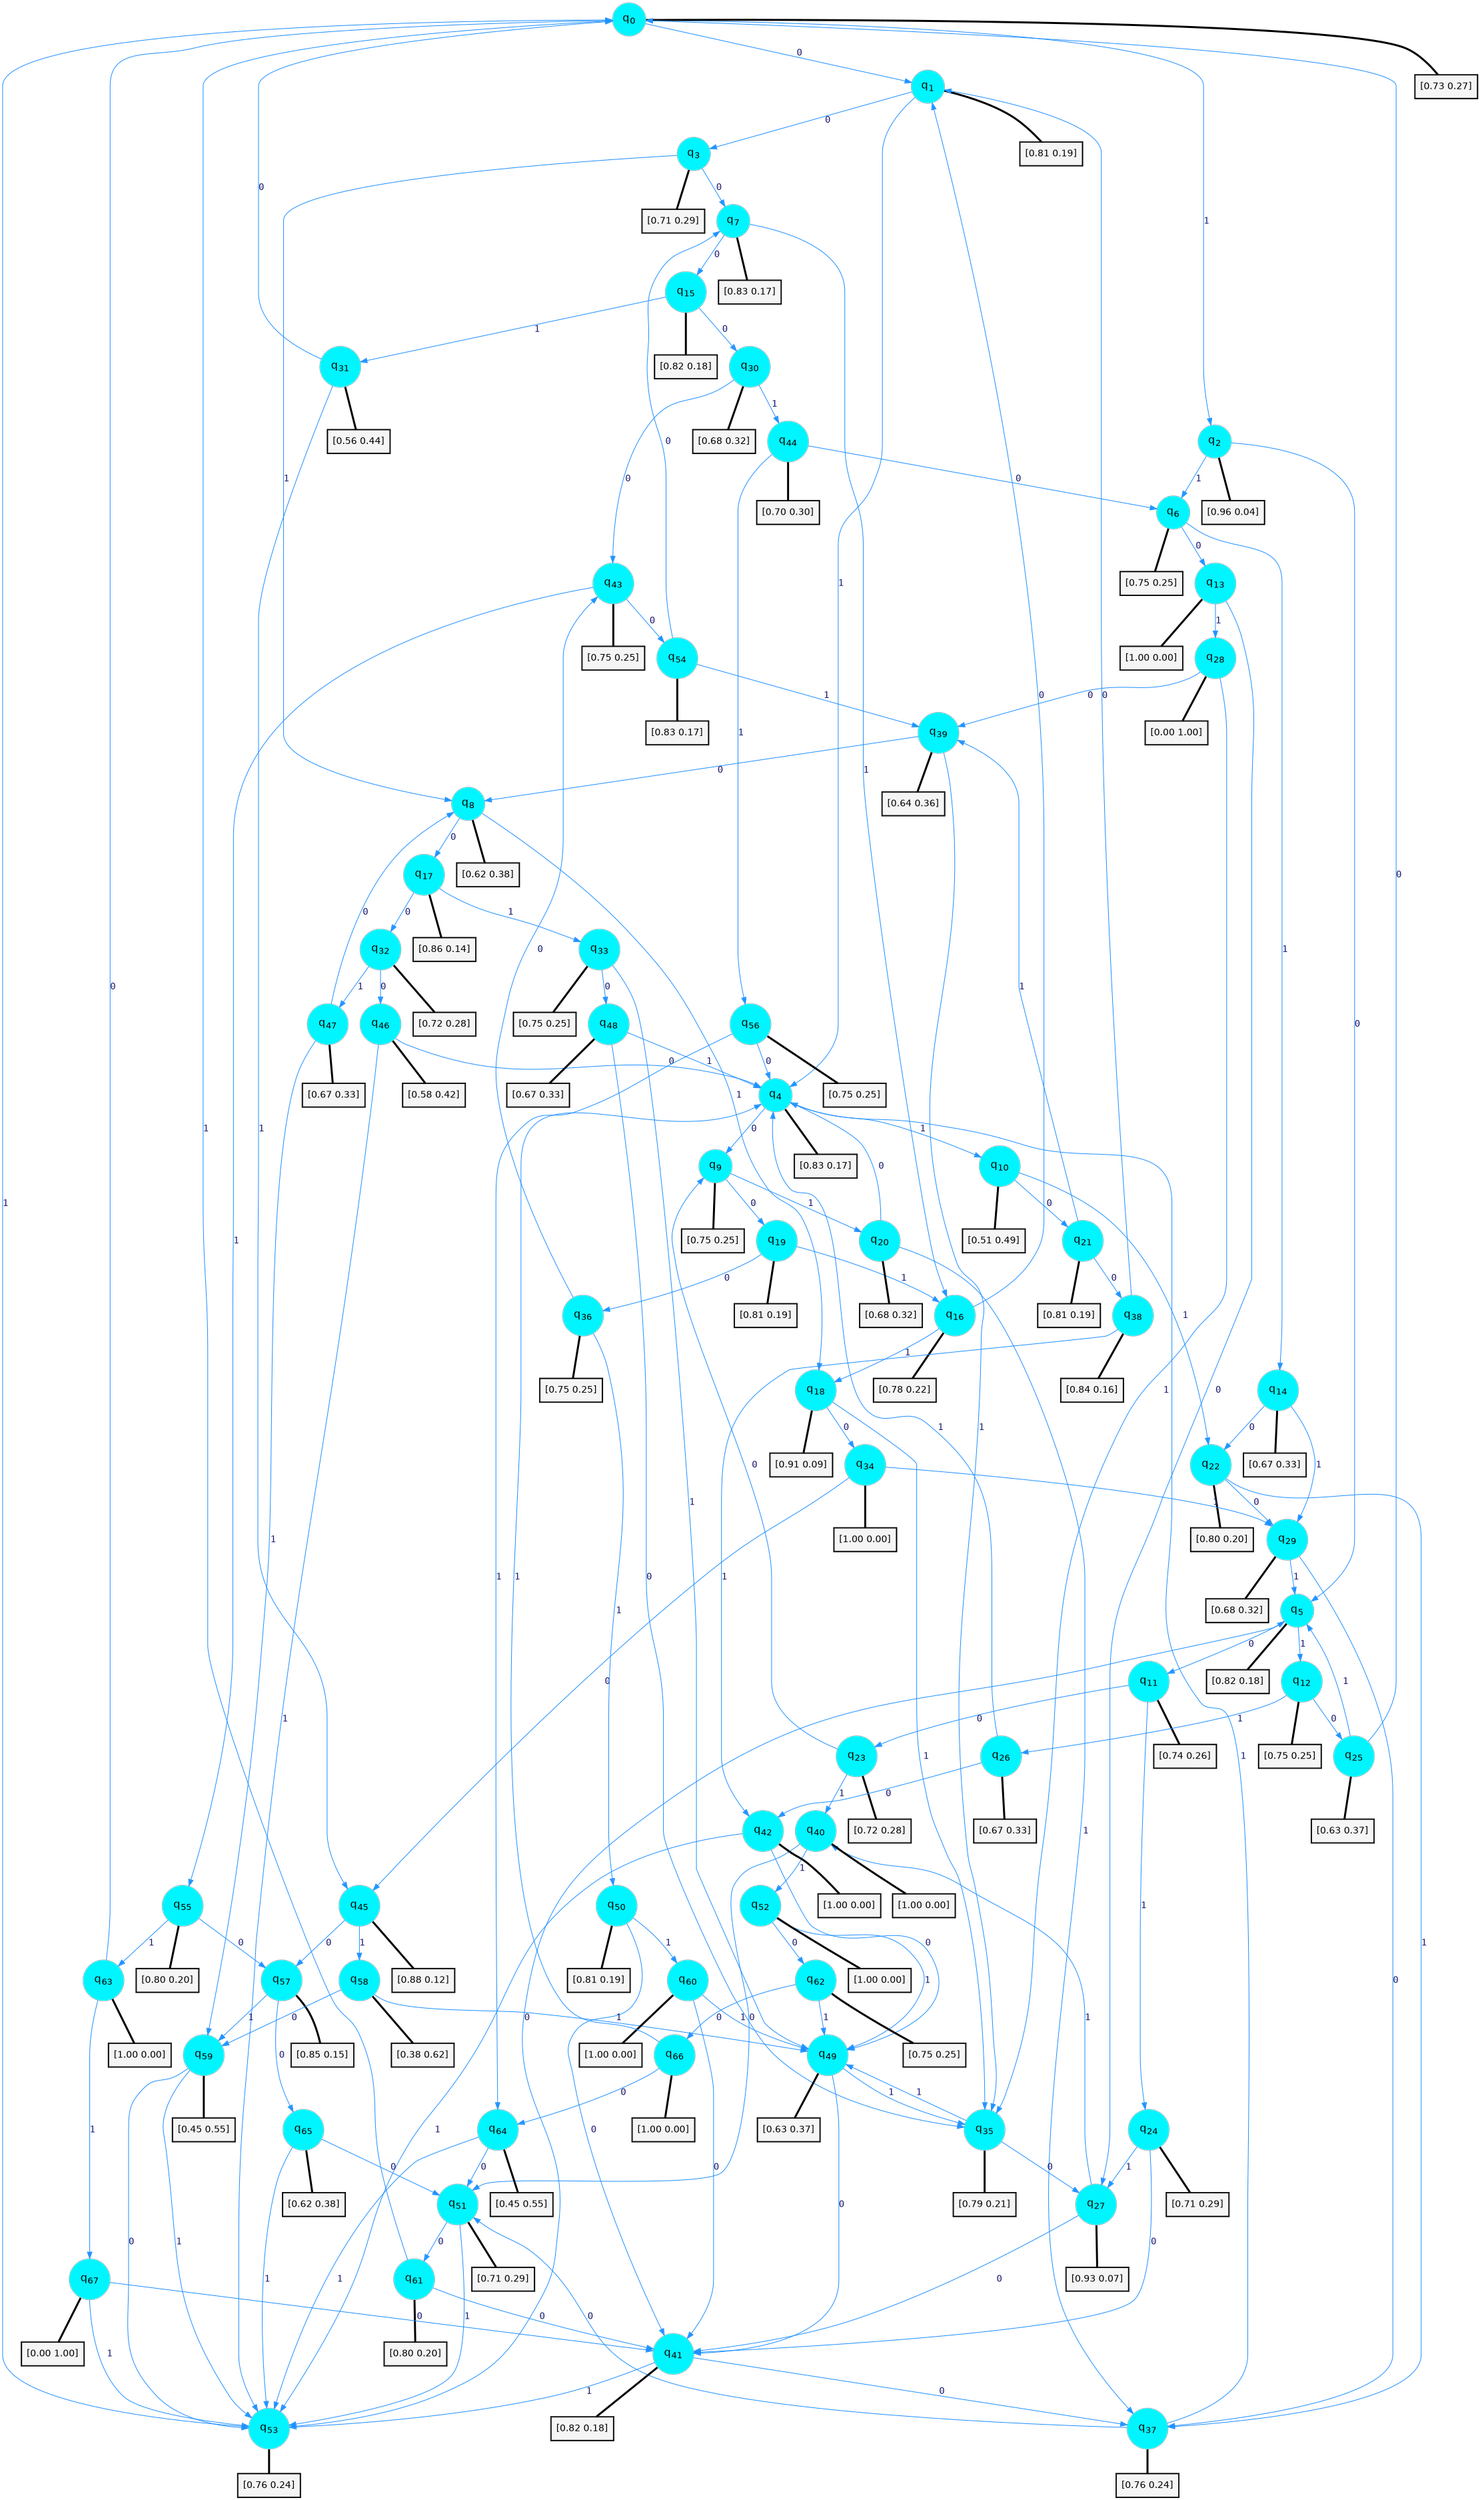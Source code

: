 digraph G {
graph [
bgcolor=transparent, dpi=300, rankdir=TD, size="40,25"];
node [
color=gray, fillcolor=turquoise1, fontcolor=black, fontname=Helvetica, fontsize=16, fontweight=bold, shape=circle, style=filled];
edge [
arrowsize=1, color=dodgerblue1, fontcolor=midnightblue, fontname=courier, fontweight=bold, penwidth=1, style=solid, weight=20];
0[label=<q<SUB>0</SUB>>];
1[label=<q<SUB>1</SUB>>];
2[label=<q<SUB>2</SUB>>];
3[label=<q<SUB>3</SUB>>];
4[label=<q<SUB>4</SUB>>];
5[label=<q<SUB>5</SUB>>];
6[label=<q<SUB>6</SUB>>];
7[label=<q<SUB>7</SUB>>];
8[label=<q<SUB>8</SUB>>];
9[label=<q<SUB>9</SUB>>];
10[label=<q<SUB>10</SUB>>];
11[label=<q<SUB>11</SUB>>];
12[label=<q<SUB>12</SUB>>];
13[label=<q<SUB>13</SUB>>];
14[label=<q<SUB>14</SUB>>];
15[label=<q<SUB>15</SUB>>];
16[label=<q<SUB>16</SUB>>];
17[label=<q<SUB>17</SUB>>];
18[label=<q<SUB>18</SUB>>];
19[label=<q<SUB>19</SUB>>];
20[label=<q<SUB>20</SUB>>];
21[label=<q<SUB>21</SUB>>];
22[label=<q<SUB>22</SUB>>];
23[label=<q<SUB>23</SUB>>];
24[label=<q<SUB>24</SUB>>];
25[label=<q<SUB>25</SUB>>];
26[label=<q<SUB>26</SUB>>];
27[label=<q<SUB>27</SUB>>];
28[label=<q<SUB>28</SUB>>];
29[label=<q<SUB>29</SUB>>];
30[label=<q<SUB>30</SUB>>];
31[label=<q<SUB>31</SUB>>];
32[label=<q<SUB>32</SUB>>];
33[label=<q<SUB>33</SUB>>];
34[label=<q<SUB>34</SUB>>];
35[label=<q<SUB>35</SUB>>];
36[label=<q<SUB>36</SUB>>];
37[label=<q<SUB>37</SUB>>];
38[label=<q<SUB>38</SUB>>];
39[label=<q<SUB>39</SUB>>];
40[label=<q<SUB>40</SUB>>];
41[label=<q<SUB>41</SUB>>];
42[label=<q<SUB>42</SUB>>];
43[label=<q<SUB>43</SUB>>];
44[label=<q<SUB>44</SUB>>];
45[label=<q<SUB>45</SUB>>];
46[label=<q<SUB>46</SUB>>];
47[label=<q<SUB>47</SUB>>];
48[label=<q<SUB>48</SUB>>];
49[label=<q<SUB>49</SUB>>];
50[label=<q<SUB>50</SUB>>];
51[label=<q<SUB>51</SUB>>];
52[label=<q<SUB>52</SUB>>];
53[label=<q<SUB>53</SUB>>];
54[label=<q<SUB>54</SUB>>];
55[label=<q<SUB>55</SUB>>];
56[label=<q<SUB>56</SUB>>];
57[label=<q<SUB>57</SUB>>];
58[label=<q<SUB>58</SUB>>];
59[label=<q<SUB>59</SUB>>];
60[label=<q<SUB>60</SUB>>];
61[label=<q<SUB>61</SUB>>];
62[label=<q<SUB>62</SUB>>];
63[label=<q<SUB>63</SUB>>];
64[label=<q<SUB>64</SUB>>];
65[label=<q<SUB>65</SUB>>];
66[label=<q<SUB>66</SUB>>];
67[label=<q<SUB>67</SUB>>];
68[label="[0.73 0.27]", shape=box,fontcolor=black, fontname=Helvetica, fontsize=14, penwidth=2, fillcolor=whitesmoke,color=black];
69[label="[0.81 0.19]", shape=box,fontcolor=black, fontname=Helvetica, fontsize=14, penwidth=2, fillcolor=whitesmoke,color=black];
70[label="[0.96 0.04]", shape=box,fontcolor=black, fontname=Helvetica, fontsize=14, penwidth=2, fillcolor=whitesmoke,color=black];
71[label="[0.71 0.29]", shape=box,fontcolor=black, fontname=Helvetica, fontsize=14, penwidth=2, fillcolor=whitesmoke,color=black];
72[label="[0.83 0.17]", shape=box,fontcolor=black, fontname=Helvetica, fontsize=14, penwidth=2, fillcolor=whitesmoke,color=black];
73[label="[0.82 0.18]", shape=box,fontcolor=black, fontname=Helvetica, fontsize=14, penwidth=2, fillcolor=whitesmoke,color=black];
74[label="[0.75 0.25]", shape=box,fontcolor=black, fontname=Helvetica, fontsize=14, penwidth=2, fillcolor=whitesmoke,color=black];
75[label="[0.83 0.17]", shape=box,fontcolor=black, fontname=Helvetica, fontsize=14, penwidth=2, fillcolor=whitesmoke,color=black];
76[label="[0.62 0.38]", shape=box,fontcolor=black, fontname=Helvetica, fontsize=14, penwidth=2, fillcolor=whitesmoke,color=black];
77[label="[0.75 0.25]", shape=box,fontcolor=black, fontname=Helvetica, fontsize=14, penwidth=2, fillcolor=whitesmoke,color=black];
78[label="[0.51 0.49]", shape=box,fontcolor=black, fontname=Helvetica, fontsize=14, penwidth=2, fillcolor=whitesmoke,color=black];
79[label="[0.74 0.26]", shape=box,fontcolor=black, fontname=Helvetica, fontsize=14, penwidth=2, fillcolor=whitesmoke,color=black];
80[label="[0.75 0.25]", shape=box,fontcolor=black, fontname=Helvetica, fontsize=14, penwidth=2, fillcolor=whitesmoke,color=black];
81[label="[1.00 0.00]", shape=box,fontcolor=black, fontname=Helvetica, fontsize=14, penwidth=2, fillcolor=whitesmoke,color=black];
82[label="[0.67 0.33]", shape=box,fontcolor=black, fontname=Helvetica, fontsize=14, penwidth=2, fillcolor=whitesmoke,color=black];
83[label="[0.82 0.18]", shape=box,fontcolor=black, fontname=Helvetica, fontsize=14, penwidth=2, fillcolor=whitesmoke,color=black];
84[label="[0.78 0.22]", shape=box,fontcolor=black, fontname=Helvetica, fontsize=14, penwidth=2, fillcolor=whitesmoke,color=black];
85[label="[0.86 0.14]", shape=box,fontcolor=black, fontname=Helvetica, fontsize=14, penwidth=2, fillcolor=whitesmoke,color=black];
86[label="[0.91 0.09]", shape=box,fontcolor=black, fontname=Helvetica, fontsize=14, penwidth=2, fillcolor=whitesmoke,color=black];
87[label="[0.81 0.19]", shape=box,fontcolor=black, fontname=Helvetica, fontsize=14, penwidth=2, fillcolor=whitesmoke,color=black];
88[label="[0.68 0.32]", shape=box,fontcolor=black, fontname=Helvetica, fontsize=14, penwidth=2, fillcolor=whitesmoke,color=black];
89[label="[0.81 0.19]", shape=box,fontcolor=black, fontname=Helvetica, fontsize=14, penwidth=2, fillcolor=whitesmoke,color=black];
90[label="[0.80 0.20]", shape=box,fontcolor=black, fontname=Helvetica, fontsize=14, penwidth=2, fillcolor=whitesmoke,color=black];
91[label="[0.72 0.28]", shape=box,fontcolor=black, fontname=Helvetica, fontsize=14, penwidth=2, fillcolor=whitesmoke,color=black];
92[label="[0.71 0.29]", shape=box,fontcolor=black, fontname=Helvetica, fontsize=14, penwidth=2, fillcolor=whitesmoke,color=black];
93[label="[0.63 0.37]", shape=box,fontcolor=black, fontname=Helvetica, fontsize=14, penwidth=2, fillcolor=whitesmoke,color=black];
94[label="[0.67 0.33]", shape=box,fontcolor=black, fontname=Helvetica, fontsize=14, penwidth=2, fillcolor=whitesmoke,color=black];
95[label="[0.93 0.07]", shape=box,fontcolor=black, fontname=Helvetica, fontsize=14, penwidth=2, fillcolor=whitesmoke,color=black];
96[label="[0.00 1.00]", shape=box,fontcolor=black, fontname=Helvetica, fontsize=14, penwidth=2, fillcolor=whitesmoke,color=black];
97[label="[0.68 0.32]", shape=box,fontcolor=black, fontname=Helvetica, fontsize=14, penwidth=2, fillcolor=whitesmoke,color=black];
98[label="[0.68 0.32]", shape=box,fontcolor=black, fontname=Helvetica, fontsize=14, penwidth=2, fillcolor=whitesmoke,color=black];
99[label="[0.56 0.44]", shape=box,fontcolor=black, fontname=Helvetica, fontsize=14, penwidth=2, fillcolor=whitesmoke,color=black];
100[label="[0.72 0.28]", shape=box,fontcolor=black, fontname=Helvetica, fontsize=14, penwidth=2, fillcolor=whitesmoke,color=black];
101[label="[0.75 0.25]", shape=box,fontcolor=black, fontname=Helvetica, fontsize=14, penwidth=2, fillcolor=whitesmoke,color=black];
102[label="[1.00 0.00]", shape=box,fontcolor=black, fontname=Helvetica, fontsize=14, penwidth=2, fillcolor=whitesmoke,color=black];
103[label="[0.79 0.21]", shape=box,fontcolor=black, fontname=Helvetica, fontsize=14, penwidth=2, fillcolor=whitesmoke,color=black];
104[label="[0.75 0.25]", shape=box,fontcolor=black, fontname=Helvetica, fontsize=14, penwidth=2, fillcolor=whitesmoke,color=black];
105[label="[0.76 0.24]", shape=box,fontcolor=black, fontname=Helvetica, fontsize=14, penwidth=2, fillcolor=whitesmoke,color=black];
106[label="[0.84 0.16]", shape=box,fontcolor=black, fontname=Helvetica, fontsize=14, penwidth=2, fillcolor=whitesmoke,color=black];
107[label="[0.64 0.36]", shape=box,fontcolor=black, fontname=Helvetica, fontsize=14, penwidth=2, fillcolor=whitesmoke,color=black];
108[label="[1.00 0.00]", shape=box,fontcolor=black, fontname=Helvetica, fontsize=14, penwidth=2, fillcolor=whitesmoke,color=black];
109[label="[0.82 0.18]", shape=box,fontcolor=black, fontname=Helvetica, fontsize=14, penwidth=2, fillcolor=whitesmoke,color=black];
110[label="[1.00 0.00]", shape=box,fontcolor=black, fontname=Helvetica, fontsize=14, penwidth=2, fillcolor=whitesmoke,color=black];
111[label="[0.75 0.25]", shape=box,fontcolor=black, fontname=Helvetica, fontsize=14, penwidth=2, fillcolor=whitesmoke,color=black];
112[label="[0.70 0.30]", shape=box,fontcolor=black, fontname=Helvetica, fontsize=14, penwidth=2, fillcolor=whitesmoke,color=black];
113[label="[0.88 0.12]", shape=box,fontcolor=black, fontname=Helvetica, fontsize=14, penwidth=2, fillcolor=whitesmoke,color=black];
114[label="[0.58 0.42]", shape=box,fontcolor=black, fontname=Helvetica, fontsize=14, penwidth=2, fillcolor=whitesmoke,color=black];
115[label="[0.67 0.33]", shape=box,fontcolor=black, fontname=Helvetica, fontsize=14, penwidth=2, fillcolor=whitesmoke,color=black];
116[label="[0.67 0.33]", shape=box,fontcolor=black, fontname=Helvetica, fontsize=14, penwidth=2, fillcolor=whitesmoke,color=black];
117[label="[0.63 0.37]", shape=box,fontcolor=black, fontname=Helvetica, fontsize=14, penwidth=2, fillcolor=whitesmoke,color=black];
118[label="[0.81 0.19]", shape=box,fontcolor=black, fontname=Helvetica, fontsize=14, penwidth=2, fillcolor=whitesmoke,color=black];
119[label="[0.71 0.29]", shape=box,fontcolor=black, fontname=Helvetica, fontsize=14, penwidth=2, fillcolor=whitesmoke,color=black];
120[label="[1.00 0.00]", shape=box,fontcolor=black, fontname=Helvetica, fontsize=14, penwidth=2, fillcolor=whitesmoke,color=black];
121[label="[0.76 0.24]", shape=box,fontcolor=black, fontname=Helvetica, fontsize=14, penwidth=2, fillcolor=whitesmoke,color=black];
122[label="[0.83 0.17]", shape=box,fontcolor=black, fontname=Helvetica, fontsize=14, penwidth=2, fillcolor=whitesmoke,color=black];
123[label="[0.80 0.20]", shape=box,fontcolor=black, fontname=Helvetica, fontsize=14, penwidth=2, fillcolor=whitesmoke,color=black];
124[label="[0.75 0.25]", shape=box,fontcolor=black, fontname=Helvetica, fontsize=14, penwidth=2, fillcolor=whitesmoke,color=black];
125[label="[0.85 0.15]", shape=box,fontcolor=black, fontname=Helvetica, fontsize=14, penwidth=2, fillcolor=whitesmoke,color=black];
126[label="[0.38 0.62]", shape=box,fontcolor=black, fontname=Helvetica, fontsize=14, penwidth=2, fillcolor=whitesmoke,color=black];
127[label="[0.45 0.55]", shape=box,fontcolor=black, fontname=Helvetica, fontsize=14, penwidth=2, fillcolor=whitesmoke,color=black];
128[label="[1.00 0.00]", shape=box,fontcolor=black, fontname=Helvetica, fontsize=14, penwidth=2, fillcolor=whitesmoke,color=black];
129[label="[0.80 0.20]", shape=box,fontcolor=black, fontname=Helvetica, fontsize=14, penwidth=2, fillcolor=whitesmoke,color=black];
130[label="[0.75 0.25]", shape=box,fontcolor=black, fontname=Helvetica, fontsize=14, penwidth=2, fillcolor=whitesmoke,color=black];
131[label="[1.00 0.00]", shape=box,fontcolor=black, fontname=Helvetica, fontsize=14, penwidth=2, fillcolor=whitesmoke,color=black];
132[label="[0.45 0.55]", shape=box,fontcolor=black, fontname=Helvetica, fontsize=14, penwidth=2, fillcolor=whitesmoke,color=black];
133[label="[0.62 0.38]", shape=box,fontcolor=black, fontname=Helvetica, fontsize=14, penwidth=2, fillcolor=whitesmoke,color=black];
134[label="[1.00 0.00]", shape=box,fontcolor=black, fontname=Helvetica, fontsize=14, penwidth=2, fillcolor=whitesmoke,color=black];
135[label="[0.00 1.00]", shape=box,fontcolor=black, fontname=Helvetica, fontsize=14, penwidth=2, fillcolor=whitesmoke,color=black];
0->1 [label=0];
0->2 [label=1];
0->68 [arrowhead=none, penwidth=3,color=black];
1->3 [label=0];
1->4 [label=1];
1->69 [arrowhead=none, penwidth=3,color=black];
2->5 [label=0];
2->6 [label=1];
2->70 [arrowhead=none, penwidth=3,color=black];
3->7 [label=0];
3->8 [label=1];
3->71 [arrowhead=none, penwidth=3,color=black];
4->9 [label=0];
4->10 [label=1];
4->72 [arrowhead=none, penwidth=3,color=black];
5->11 [label=0];
5->12 [label=1];
5->73 [arrowhead=none, penwidth=3,color=black];
6->13 [label=0];
6->14 [label=1];
6->74 [arrowhead=none, penwidth=3,color=black];
7->15 [label=0];
7->16 [label=1];
7->75 [arrowhead=none, penwidth=3,color=black];
8->17 [label=0];
8->18 [label=1];
8->76 [arrowhead=none, penwidth=3,color=black];
9->19 [label=0];
9->20 [label=1];
9->77 [arrowhead=none, penwidth=3,color=black];
10->21 [label=0];
10->22 [label=1];
10->78 [arrowhead=none, penwidth=3,color=black];
11->23 [label=0];
11->24 [label=1];
11->79 [arrowhead=none, penwidth=3,color=black];
12->25 [label=0];
12->26 [label=1];
12->80 [arrowhead=none, penwidth=3,color=black];
13->27 [label=0];
13->28 [label=1];
13->81 [arrowhead=none, penwidth=3,color=black];
14->22 [label=0];
14->29 [label=1];
14->82 [arrowhead=none, penwidth=3,color=black];
15->30 [label=0];
15->31 [label=1];
15->83 [arrowhead=none, penwidth=3,color=black];
16->1 [label=0];
16->18 [label=1];
16->84 [arrowhead=none, penwidth=3,color=black];
17->32 [label=0];
17->33 [label=1];
17->85 [arrowhead=none, penwidth=3,color=black];
18->34 [label=0];
18->35 [label=1];
18->86 [arrowhead=none, penwidth=3,color=black];
19->36 [label=0];
19->16 [label=1];
19->87 [arrowhead=none, penwidth=3,color=black];
20->4 [label=0];
20->37 [label=1];
20->88 [arrowhead=none, penwidth=3,color=black];
21->38 [label=0];
21->39 [label=1];
21->89 [arrowhead=none, penwidth=3,color=black];
22->29 [label=0];
22->37 [label=1];
22->90 [arrowhead=none, penwidth=3,color=black];
23->9 [label=0];
23->40 [label=1];
23->91 [arrowhead=none, penwidth=3,color=black];
24->41 [label=0];
24->27 [label=1];
24->92 [arrowhead=none, penwidth=3,color=black];
25->0 [label=0];
25->5 [label=1];
25->93 [arrowhead=none, penwidth=3,color=black];
26->42 [label=0];
26->4 [label=1];
26->94 [arrowhead=none, penwidth=3,color=black];
27->41 [label=0];
27->40 [label=1];
27->95 [arrowhead=none, penwidth=3,color=black];
28->39 [label=0];
28->35 [label=1];
28->96 [arrowhead=none, penwidth=3,color=black];
29->37 [label=0];
29->5 [label=1];
29->97 [arrowhead=none, penwidth=3,color=black];
30->43 [label=0];
30->44 [label=1];
30->98 [arrowhead=none, penwidth=3,color=black];
31->0 [label=0];
31->45 [label=1];
31->99 [arrowhead=none, penwidth=3,color=black];
32->46 [label=0];
32->47 [label=1];
32->100 [arrowhead=none, penwidth=3,color=black];
33->48 [label=0];
33->49 [label=1];
33->101 [arrowhead=none, penwidth=3,color=black];
34->45 [label=0];
34->29 [label=1];
34->102 [arrowhead=none, penwidth=3,color=black];
35->27 [label=0];
35->49 [label=1];
35->103 [arrowhead=none, penwidth=3,color=black];
36->43 [label=0];
36->50 [label=1];
36->104 [arrowhead=none, penwidth=3,color=black];
37->51 [label=0];
37->4 [label=1];
37->105 [arrowhead=none, penwidth=3,color=black];
38->1 [label=0];
38->42 [label=1];
38->106 [arrowhead=none, penwidth=3,color=black];
39->8 [label=0];
39->35 [label=1];
39->107 [arrowhead=none, penwidth=3,color=black];
40->51 [label=0];
40->52 [label=1];
40->108 [arrowhead=none, penwidth=3,color=black];
41->37 [label=0];
41->53 [label=1];
41->109 [arrowhead=none, penwidth=3,color=black];
42->49 [label=0];
42->53 [label=1];
42->110 [arrowhead=none, penwidth=3,color=black];
43->54 [label=0];
43->55 [label=1];
43->111 [arrowhead=none, penwidth=3,color=black];
44->6 [label=0];
44->56 [label=1];
44->112 [arrowhead=none, penwidth=3,color=black];
45->57 [label=0];
45->58 [label=1];
45->113 [arrowhead=none, penwidth=3,color=black];
46->4 [label=0];
46->53 [label=1];
46->114 [arrowhead=none, penwidth=3,color=black];
47->8 [label=0];
47->59 [label=1];
47->115 [arrowhead=none, penwidth=3,color=black];
48->35 [label=0];
48->4 [label=1];
48->116 [arrowhead=none, penwidth=3,color=black];
49->41 [label=0];
49->35 [label=1];
49->117 [arrowhead=none, penwidth=3,color=black];
50->41 [label=0];
50->60 [label=1];
50->118 [arrowhead=none, penwidth=3,color=black];
51->61 [label=0];
51->53 [label=1];
51->119 [arrowhead=none, penwidth=3,color=black];
52->62 [label=0];
52->49 [label=1];
52->120 [arrowhead=none, penwidth=3,color=black];
53->5 [label=0];
53->0 [label=1];
53->121 [arrowhead=none, penwidth=3,color=black];
54->7 [label=0];
54->39 [label=1];
54->122 [arrowhead=none, penwidth=3,color=black];
55->57 [label=0];
55->63 [label=1];
55->123 [arrowhead=none, penwidth=3,color=black];
56->4 [label=0];
56->64 [label=1];
56->124 [arrowhead=none, penwidth=3,color=black];
57->65 [label=0];
57->59 [label=1];
57->125 [arrowhead=none, penwidth=3,color=black];
58->59 [label=0];
58->49 [label=1];
58->126 [arrowhead=none, penwidth=3,color=black];
59->53 [label=0];
59->53 [label=1];
59->127 [arrowhead=none, penwidth=3,color=black];
60->41 [label=0];
60->49 [label=1];
60->128 [arrowhead=none, penwidth=3,color=black];
61->41 [label=0];
61->0 [label=1];
61->129 [arrowhead=none, penwidth=3,color=black];
62->66 [label=0];
62->49 [label=1];
62->130 [arrowhead=none, penwidth=3,color=black];
63->0 [label=0];
63->67 [label=1];
63->131 [arrowhead=none, penwidth=3,color=black];
64->51 [label=0];
64->53 [label=1];
64->132 [arrowhead=none, penwidth=3,color=black];
65->51 [label=0];
65->53 [label=1];
65->133 [arrowhead=none, penwidth=3,color=black];
66->64 [label=0];
66->4 [label=1];
66->134 [arrowhead=none, penwidth=3,color=black];
67->41 [label=0];
67->53 [label=1];
67->135 [arrowhead=none, penwidth=3,color=black];
}
